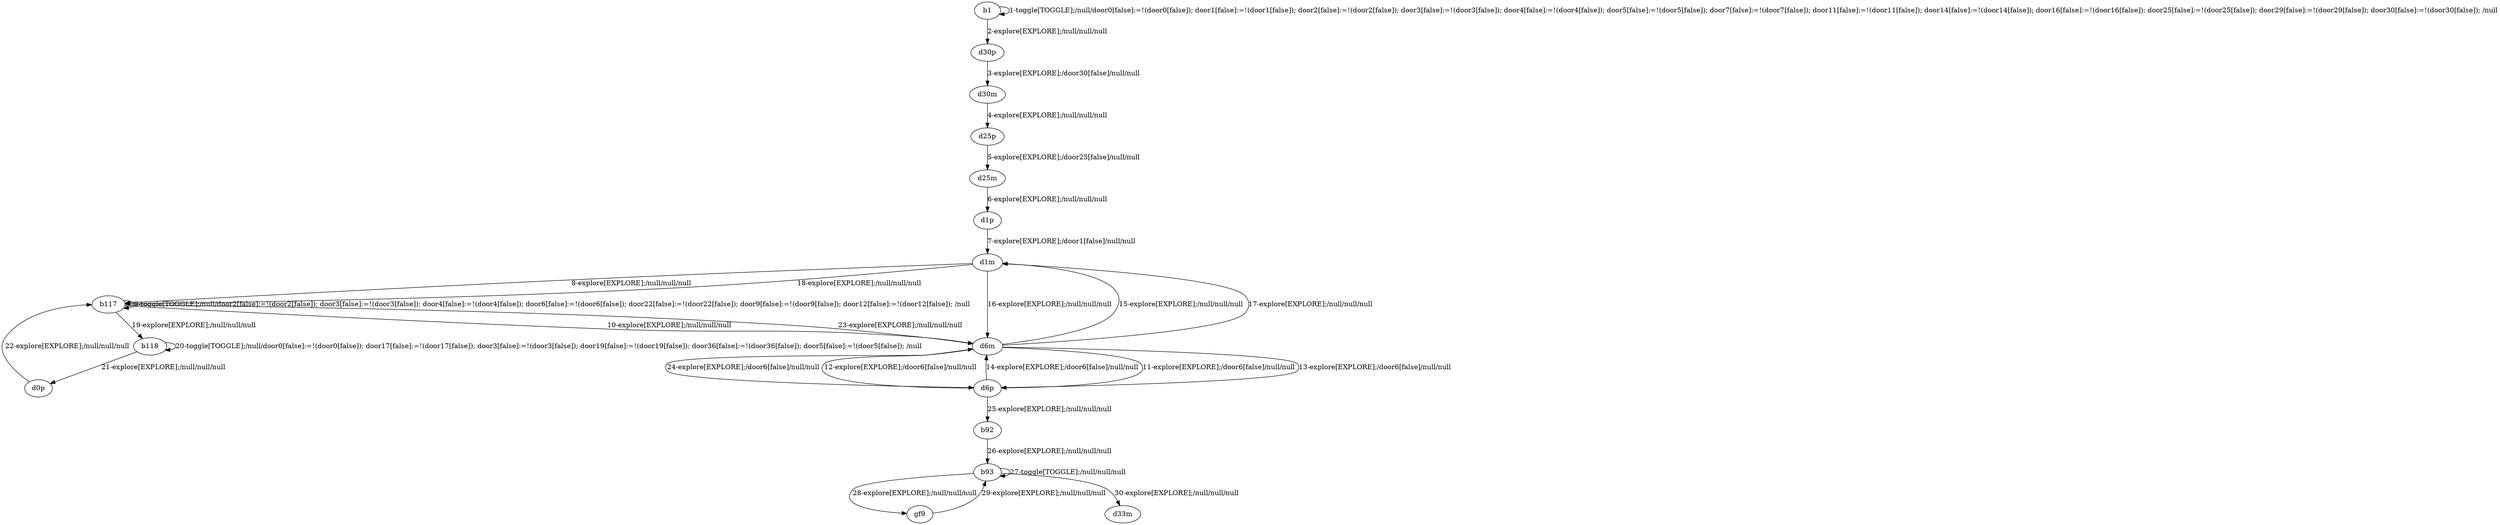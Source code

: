 # Total number of goals covered by this test: 1
# d6p --> d6m

digraph g {
"b1" -> "b1" [label = "1-toggle[TOGGLE];/null/door0[false]:=!(door0[false]); door1[false]:=!(door1[false]); door2[false]:=!(door2[false]); door3[false]:=!(door3[false]); door4[false]:=!(door4[false]); door5[false]:=!(door5[false]); door7[false]:=!(door7[false]); door11[false]:=!(door11[false]); door14[false]:=!(door14[false]); door16[false]:=!(door16[false]); door25[false]:=!(door25[false]); door29[false]:=!(door29[false]); door30[false]:=!(door30[false]); /null"];
"b1" -> "d30p" [label = "2-explore[EXPLORE];/null/null/null"];
"d30p" -> "d30m" [label = "3-explore[EXPLORE];/door30[false]/null/null"];
"d30m" -> "d25p" [label = "4-explore[EXPLORE];/null/null/null"];
"d25p" -> "d25m" [label = "5-explore[EXPLORE];/door25[false]/null/null"];
"d25m" -> "d1p" [label = "6-explore[EXPLORE];/null/null/null"];
"d1p" -> "d1m" [label = "7-explore[EXPLORE];/door1[false]/null/null"];
"d1m" -> "b117" [label = "8-explore[EXPLORE];/null/null/null"];
"b117" -> "b117" [label = "9-toggle[TOGGLE];/null/door2[false]:=!(door2[false]); door3[false]:=!(door3[false]); door4[false]:=!(door4[false]); door6[false]:=!(door6[false]); door22[false]:=!(door22[false]); door9[false]:=!(door9[false]); door12[false]:=!(door12[false]); /null"];
"b117" -> "d6m" [label = "10-explore[EXPLORE];/null/null/null"];
"d6m" -> "d6p" [label = "11-explore[EXPLORE];/door6[false]/null/null"];
"d6p" -> "d6m" [label = "12-explore[EXPLORE];/door6[false]/null/null"];
"d6m" -> "d6p" [label = "13-explore[EXPLORE];/door6[false]/null/null"];
"d6p" -> "d6m" [label = "14-explore[EXPLORE];/door6[false]/null/null"];
"d6m" -> "d1m" [label = "15-explore[EXPLORE];/null/null/null"];
"d1m" -> "d6m" [label = "16-explore[EXPLORE];/null/null/null"];
"d6m" -> "d1m" [label = "17-explore[EXPLORE];/null/null/null"];
"d1m" -> "b117" [label = "18-explore[EXPLORE];/null/null/null"];
"b117" -> "b118" [label = "19-explore[EXPLORE];/null/null/null"];
"b118" -> "b118" [label = "20-toggle[TOGGLE];/null/door0[false]:=!(door0[false]); door17[false]:=!(door17[false]); door3[false]:=!(door3[false]); door19[false]:=!(door19[false]); door36[false]:=!(door36[false]); door5[false]:=!(door5[false]); /null"];
"b118" -> "d0p" [label = "21-explore[EXPLORE];/null/null/null"];
"d0p" -> "b117" [label = "22-explore[EXPLORE];/null/null/null"];
"b117" -> "d6m" [label = "23-explore[EXPLORE];/null/null/null"];
"d6m" -> "d6p" [label = "24-explore[EXPLORE];/door6[false]/null/null"];
"d6p" -> "b92" [label = "25-explore[EXPLORE];/null/null/null"];
"b92" -> "b93" [label = "26-explore[EXPLORE];/null/null/null"];
"b93" -> "b93" [label = "27-toggle[TOGGLE];/null/null/null"];
"b93" -> "gf9" [label = "28-explore[EXPLORE];/null/null/null"];
"gf9" -> "b93" [label = "29-explore[EXPLORE];/null/null/null"];
"b93" -> "d33m" [label = "30-explore[EXPLORE];/null/null/null"];
}